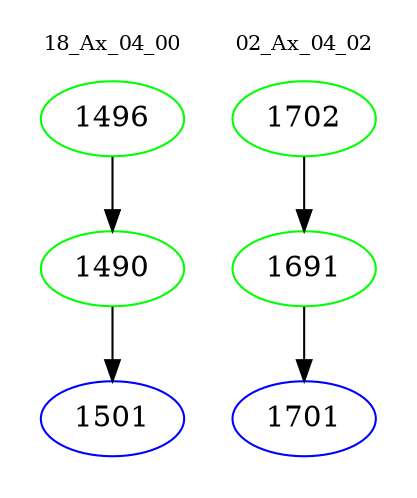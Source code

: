 digraph{
subgraph cluster_0 {
color = white
label = "18_Ax_04_00";
fontsize=10;
T0_1496 [label="1496", color="green"]
T0_1496 -> T0_1490 [color="black"]
T0_1490 [label="1490", color="green"]
T0_1490 -> T0_1501 [color="black"]
T0_1501 [label="1501", color="blue"]
}
subgraph cluster_1 {
color = white
label = "02_Ax_04_02";
fontsize=10;
T1_1702 [label="1702", color="green"]
T1_1702 -> T1_1691 [color="black"]
T1_1691 [label="1691", color="green"]
T1_1691 -> T1_1701 [color="black"]
T1_1701 [label="1701", color="blue"]
}
}
